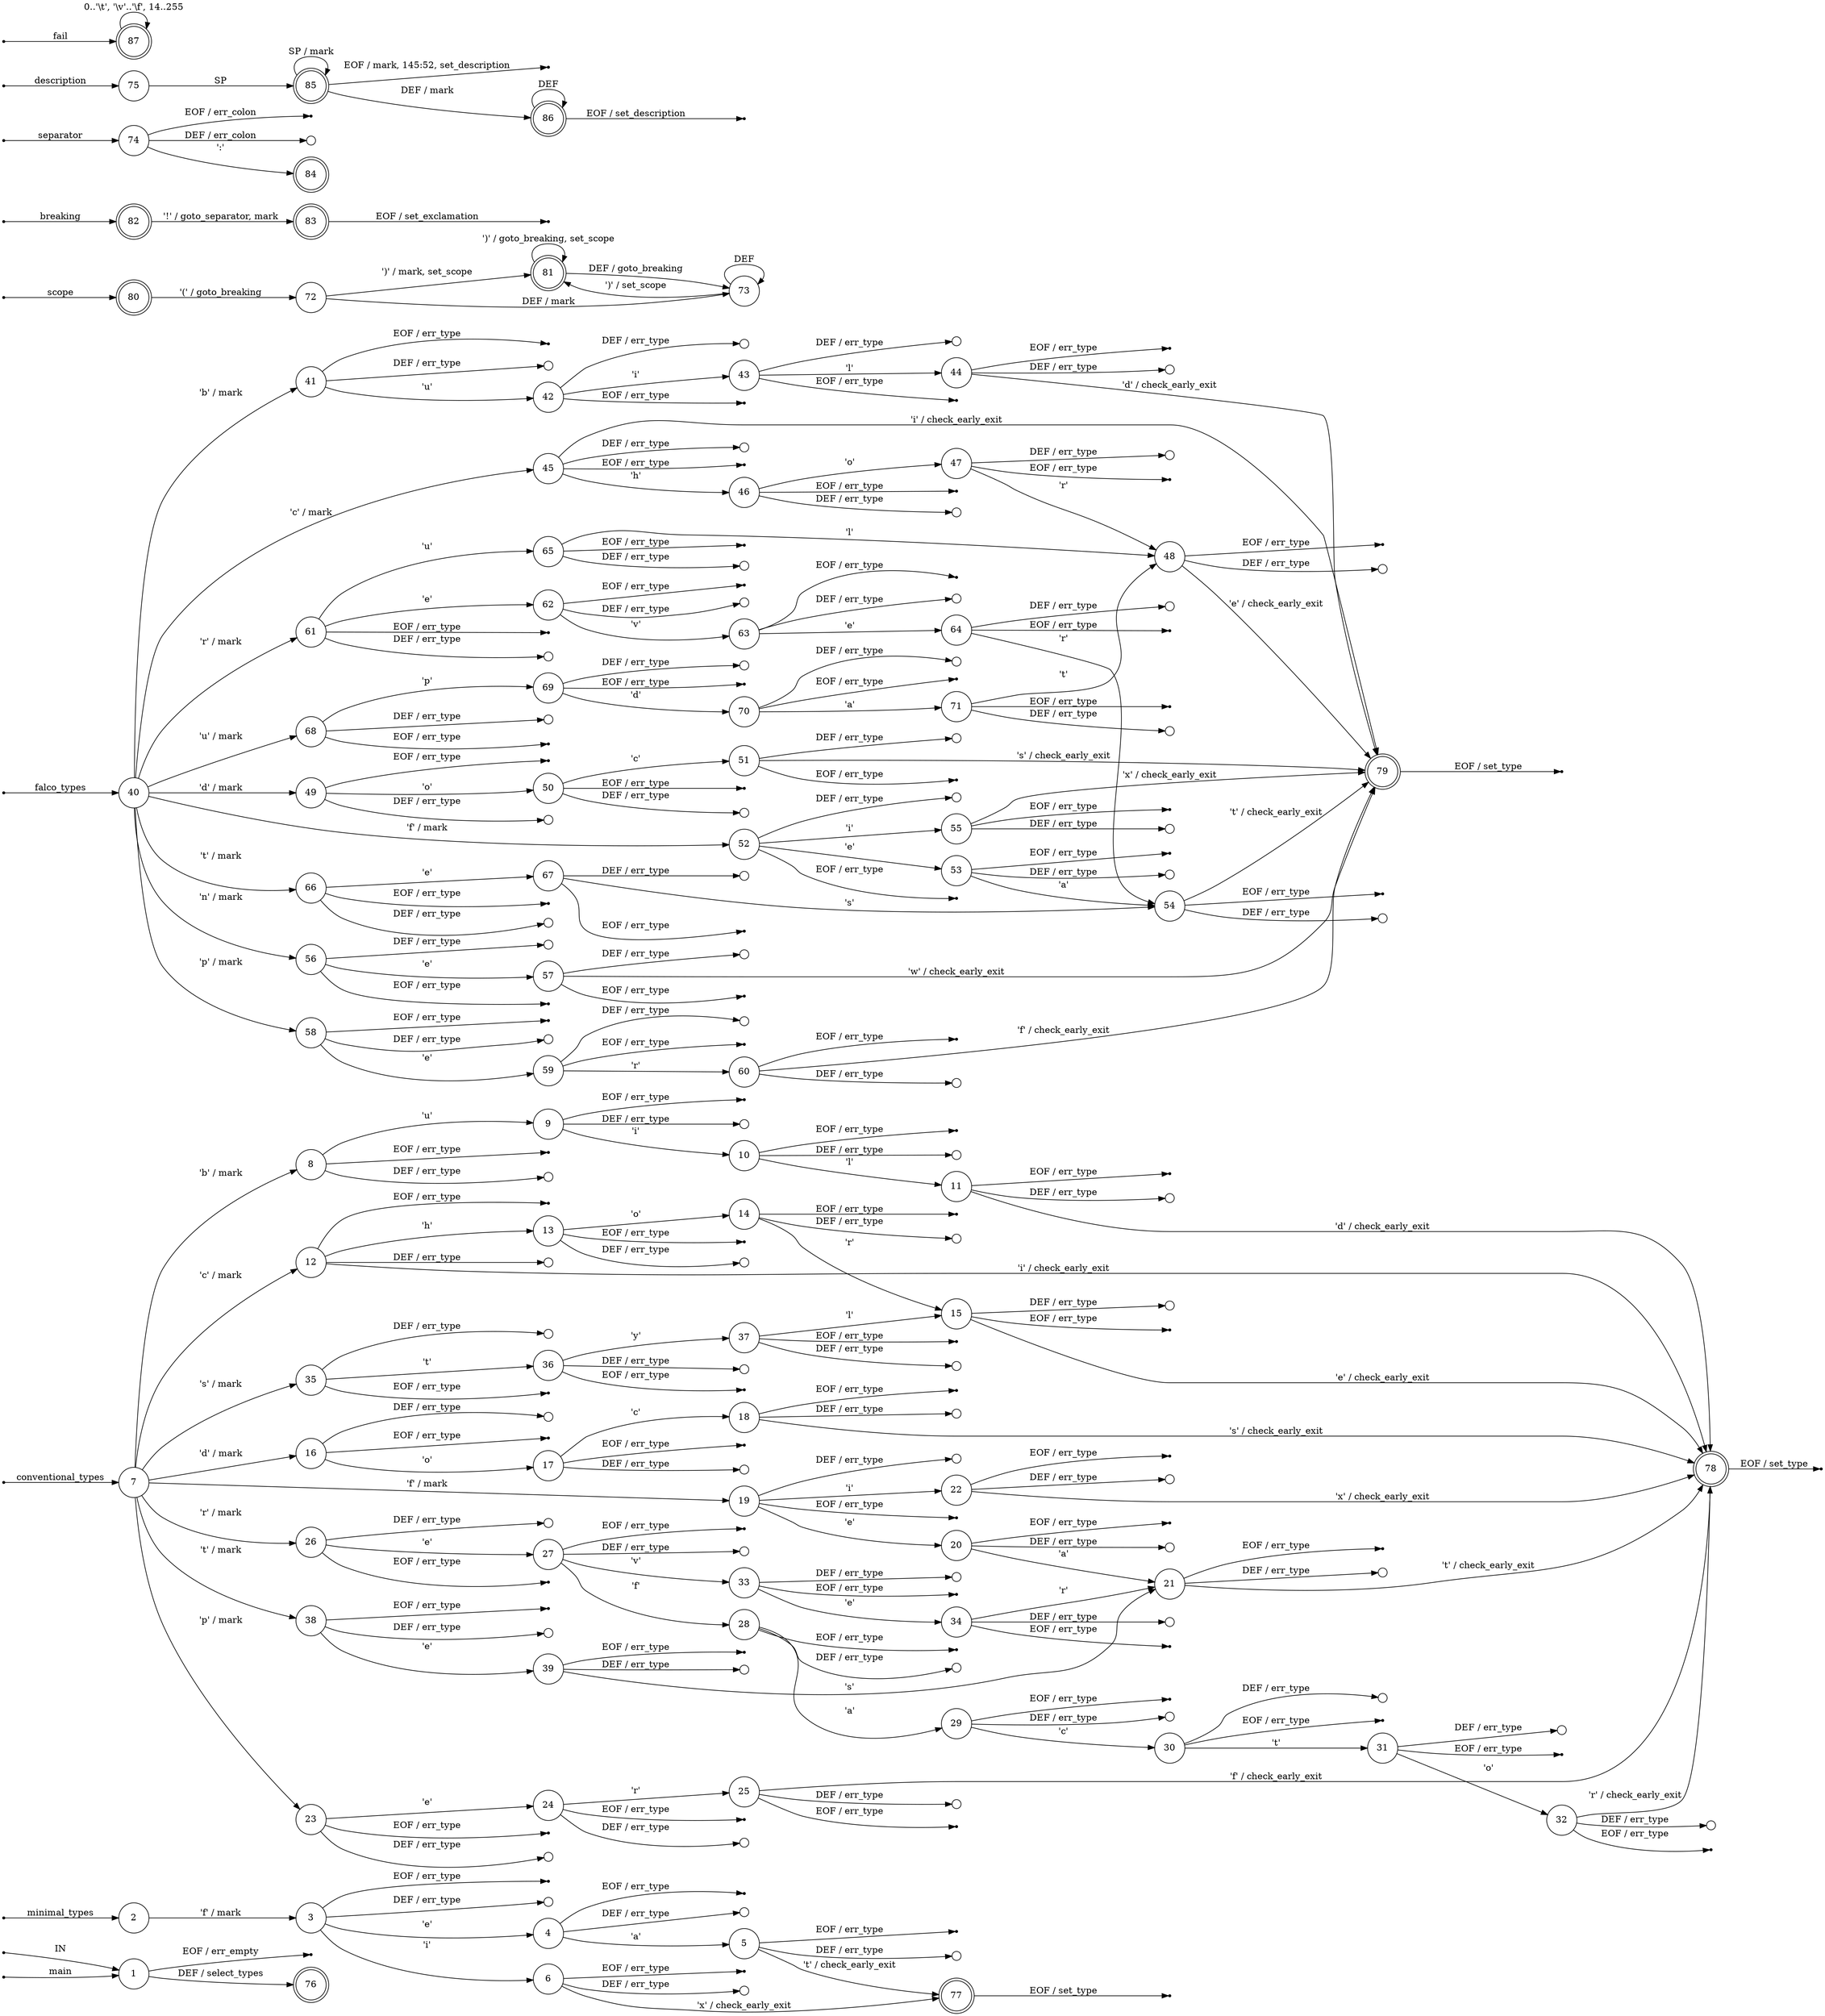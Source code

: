 digraph conventionalcommits {
	rankdir=LR;
	node [ shape = point ];
	ENTRY;
	en_2;
	en_7;
	en_40;
	en_80;
	en_82;
	en_74;
	en_75;
	en_87;
	en_1;
	eof_1;
	eof_3;
	eof_4;
	eof_5;
	eof_6;
	eof_8;
	eof_9;
	eof_10;
	eof_11;
	eof_12;
	eof_13;
	eof_14;
	eof_15;
	eof_16;
	eof_17;
	eof_18;
	eof_19;
	eof_20;
	eof_21;
	eof_22;
	eof_23;
	eof_24;
	eof_25;
	eof_26;
	eof_27;
	eof_28;
	eof_29;
	eof_30;
	eof_31;
	eof_32;
	eof_33;
	eof_34;
	eof_35;
	eof_36;
	eof_37;
	eof_38;
	eof_39;
	eof_41;
	eof_42;
	eof_43;
	eof_44;
	eof_45;
	eof_46;
	eof_47;
	eof_48;
	eof_49;
	eof_50;
	eof_51;
	eof_52;
	eof_53;
	eof_54;
	eof_55;
	eof_56;
	eof_57;
	eof_58;
	eof_59;
	eof_60;
	eof_61;
	eof_62;
	eof_63;
	eof_64;
	eof_65;
	eof_66;
	eof_67;
	eof_68;
	eof_69;
	eof_70;
	eof_71;
	eof_74;
	eof_77;
	eof_78;
	eof_79;
	eof_83;
	eof_85;
	eof_86;
	node [ shape = circle, height = 0.2 ];
	err_3 [ label=""];
	err_4 [ label=""];
	err_5 [ label=""];
	err_6 [ label=""];
	err_8 [ label=""];
	err_9 [ label=""];
	err_10 [ label=""];
	err_11 [ label=""];
	err_12 [ label=""];
	err_13 [ label=""];
	err_14 [ label=""];
	err_15 [ label=""];
	err_16 [ label=""];
	err_17 [ label=""];
	err_18 [ label=""];
	err_19 [ label=""];
	err_20 [ label=""];
	err_21 [ label=""];
	err_22 [ label=""];
	err_23 [ label=""];
	err_24 [ label=""];
	err_25 [ label=""];
	err_26 [ label=""];
	err_27 [ label=""];
	err_28 [ label=""];
	err_29 [ label=""];
	err_30 [ label=""];
	err_31 [ label=""];
	err_32 [ label=""];
	err_33 [ label=""];
	err_34 [ label=""];
	err_35 [ label=""];
	err_36 [ label=""];
	err_37 [ label=""];
	err_38 [ label=""];
	err_39 [ label=""];
	err_41 [ label=""];
	err_42 [ label=""];
	err_43 [ label=""];
	err_44 [ label=""];
	err_45 [ label=""];
	err_46 [ label=""];
	err_47 [ label=""];
	err_48 [ label=""];
	err_49 [ label=""];
	err_50 [ label=""];
	err_51 [ label=""];
	err_52 [ label=""];
	err_53 [ label=""];
	err_54 [ label=""];
	err_55 [ label=""];
	err_56 [ label=""];
	err_57 [ label=""];
	err_58 [ label=""];
	err_59 [ label=""];
	err_60 [ label=""];
	err_61 [ label=""];
	err_62 [ label=""];
	err_63 [ label=""];
	err_64 [ label=""];
	err_65 [ label=""];
	err_66 [ label=""];
	err_67 [ label=""];
	err_68 [ label=""];
	err_69 [ label=""];
	err_70 [ label=""];
	err_71 [ label=""];
	err_74 [ label=""];
	node [ fixedsize = true, height = 0.65, shape = doublecircle ];
	76;
	77;
	78;
	79;
	80;
	81;
	82;
	83;
	84;
	85;
	86;
	87;
	node [ shape = circle ];
	1 -> 76 [ label = "DEF / select_types" ];
	2 -> 3 [ label = "'f' / mark" ];
	3 -> 4 [ label = "'e'" ];
	3 -> 6 [ label = "'i'" ];
	3 -> err_3 [ label = "DEF / err_type" ];
	4 -> 5 [ label = "'a'" ];
	4 -> err_4 [ label = "DEF / err_type" ];
	5 -> 77 [ label = "'t' / check_early_exit" ];
	5 -> err_5 [ label = "DEF / err_type" ];
	6 -> 77 [ label = "'x' / check_early_exit" ];
	6 -> err_6 [ label = "DEF / err_type" ];
	7 -> 8 [ label = "'b' / mark" ];
	7 -> 12 [ label = "'c' / mark" ];
	7 -> 16 [ label = "'d' / mark" ];
	7 -> 19 [ label = "'f' / mark" ];
	7 -> 23 [ label = "'p' / mark" ];
	7 -> 26 [ label = "'r' / mark" ];
	7 -> 35 [ label = "'s' / mark" ];
	7 -> 38 [ label = "'t' / mark" ];
	8 -> 9 [ label = "'u'" ];
	8 -> err_8 [ label = "DEF / err_type" ];
	9 -> 10 [ label = "'i'" ];
	9 -> err_9 [ label = "DEF / err_type" ];
	10 -> 11 [ label = "'l'" ];
	10 -> err_10 [ label = "DEF / err_type" ];
	11 -> 78 [ label = "'d' / check_early_exit" ];
	11 -> err_11 [ label = "DEF / err_type" ];
	12 -> 13 [ label = "'h'" ];
	12 -> 78 [ label = "'i' / check_early_exit" ];
	12 -> err_12 [ label = "DEF / err_type" ];
	13 -> 14 [ label = "'o'" ];
	13 -> err_13 [ label = "DEF / err_type" ];
	14 -> 15 [ label = "'r'" ];
	14 -> err_14 [ label = "DEF / err_type" ];
	15 -> 78 [ label = "'e' / check_early_exit" ];
	15 -> err_15 [ label = "DEF / err_type" ];
	16 -> 17 [ label = "'o'" ];
	16 -> err_16 [ label = "DEF / err_type" ];
	17 -> 18 [ label = "'c'" ];
	17 -> err_17 [ label = "DEF / err_type" ];
	18 -> 78 [ label = "'s' / check_early_exit" ];
	18 -> err_18 [ label = "DEF / err_type" ];
	19 -> 20 [ label = "'e'" ];
	19 -> 22 [ label = "'i'" ];
	19 -> err_19 [ label = "DEF / err_type" ];
	20 -> 21 [ label = "'a'" ];
	20 -> err_20 [ label = "DEF / err_type" ];
	21 -> 78 [ label = "'t' / check_early_exit" ];
	21 -> err_21 [ label = "DEF / err_type" ];
	22 -> 78 [ label = "'x' / check_early_exit" ];
	22 -> err_22 [ label = "DEF / err_type" ];
	23 -> 24 [ label = "'e'" ];
	23 -> err_23 [ label = "DEF / err_type" ];
	24 -> 25 [ label = "'r'" ];
	24 -> err_24 [ label = "DEF / err_type" ];
	25 -> 78 [ label = "'f' / check_early_exit" ];
	25 -> err_25 [ label = "DEF / err_type" ];
	26 -> 27 [ label = "'e'" ];
	26 -> err_26 [ label = "DEF / err_type" ];
	27 -> 28 [ label = "'f'" ];
	27 -> 33 [ label = "'v'" ];
	27 -> err_27 [ label = "DEF / err_type" ];
	28 -> 29 [ label = "'a'" ];
	28 -> err_28 [ label = "DEF / err_type" ];
	29 -> 30 [ label = "'c'" ];
	29 -> err_29 [ label = "DEF / err_type" ];
	30 -> 31 [ label = "'t'" ];
	30 -> err_30 [ label = "DEF / err_type" ];
	31 -> 32 [ label = "'o'" ];
	31 -> err_31 [ label = "DEF / err_type" ];
	32 -> 78 [ label = "'r' / check_early_exit" ];
	32 -> err_32 [ label = "DEF / err_type" ];
	33 -> 34 [ label = "'e'" ];
	33 -> err_33 [ label = "DEF / err_type" ];
	34 -> 21 [ label = "'r'" ];
	34 -> err_34 [ label = "DEF / err_type" ];
	35 -> 36 [ label = "'t'" ];
	35 -> err_35 [ label = "DEF / err_type" ];
	36 -> 37 [ label = "'y'" ];
	36 -> err_36 [ label = "DEF / err_type" ];
	37 -> 15 [ label = "'l'" ];
	37 -> err_37 [ label = "DEF / err_type" ];
	38 -> 39 [ label = "'e'" ];
	38 -> err_38 [ label = "DEF / err_type" ];
	39 -> 21 [ label = "'s'" ];
	39 -> err_39 [ label = "DEF / err_type" ];
	40 -> 41 [ label = "'b' / mark" ];
	40 -> 45 [ label = "'c' / mark" ];
	40 -> 49 [ label = "'d' / mark" ];
	40 -> 52 [ label = "'f' / mark" ];
	40 -> 56 [ label = "'n' / mark" ];
	40 -> 58 [ label = "'p' / mark" ];
	40 -> 61 [ label = "'r' / mark" ];
	40 -> 66 [ label = "'t' / mark" ];
	40 -> 68 [ label = "'u' / mark" ];
	41 -> 42 [ label = "'u'" ];
	41 -> err_41 [ label = "DEF / err_type" ];
	42 -> 43 [ label = "'i'" ];
	42 -> err_42 [ label = "DEF / err_type" ];
	43 -> 44 [ label = "'l'" ];
	43 -> err_43 [ label = "DEF / err_type" ];
	44 -> 79 [ label = "'d' / check_early_exit" ];
	44 -> err_44 [ label = "DEF / err_type" ];
	45 -> 46 [ label = "'h'" ];
	45 -> 79 [ label = "'i' / check_early_exit" ];
	45 -> err_45 [ label = "DEF / err_type" ];
	46 -> 47 [ label = "'o'" ];
	46 -> err_46 [ label = "DEF / err_type" ];
	47 -> 48 [ label = "'r'" ];
	47 -> err_47 [ label = "DEF / err_type" ];
	48 -> 79 [ label = "'e' / check_early_exit" ];
	48 -> err_48 [ label = "DEF / err_type" ];
	49 -> 50 [ label = "'o'" ];
	49 -> err_49 [ label = "DEF / err_type" ];
	50 -> 51 [ label = "'c'" ];
	50 -> err_50 [ label = "DEF / err_type" ];
	51 -> 79 [ label = "'s' / check_early_exit" ];
	51 -> err_51 [ label = "DEF / err_type" ];
	52 -> 53 [ label = "'e'" ];
	52 -> 55 [ label = "'i'" ];
	52 -> err_52 [ label = "DEF / err_type" ];
	53 -> 54 [ label = "'a'" ];
	53 -> err_53 [ label = "DEF / err_type" ];
	54 -> 79 [ label = "'t' / check_early_exit" ];
	54 -> err_54 [ label = "DEF / err_type" ];
	55 -> 79 [ label = "'x' / check_early_exit" ];
	55 -> err_55 [ label = "DEF / err_type" ];
	56 -> 57 [ label = "'e'" ];
	56 -> err_56 [ label = "DEF / err_type" ];
	57 -> 79 [ label = "'w' / check_early_exit" ];
	57 -> err_57 [ label = "DEF / err_type" ];
	58 -> 59 [ label = "'e'" ];
	58 -> err_58 [ label = "DEF / err_type" ];
	59 -> 60 [ label = "'r'" ];
	59 -> err_59 [ label = "DEF / err_type" ];
	60 -> 79 [ label = "'f' / check_early_exit" ];
	60 -> err_60 [ label = "DEF / err_type" ];
	61 -> 62 [ label = "'e'" ];
	61 -> 65 [ label = "'u'" ];
	61 -> err_61 [ label = "DEF / err_type" ];
	62 -> 63 [ label = "'v'" ];
	62 -> err_62 [ label = "DEF / err_type" ];
	63 -> 64 [ label = "'e'" ];
	63 -> err_63 [ label = "DEF / err_type" ];
	64 -> 54 [ label = "'r'" ];
	64 -> err_64 [ label = "DEF / err_type" ];
	65 -> 48 [ label = "'l'" ];
	65 -> err_65 [ label = "DEF / err_type" ];
	66 -> 67 [ label = "'e'" ];
	66 -> err_66 [ label = "DEF / err_type" ];
	67 -> 54 [ label = "'s'" ];
	67 -> err_67 [ label = "DEF / err_type" ];
	68 -> 69 [ label = "'p'" ];
	68 -> err_68 [ label = "DEF / err_type" ];
	69 -> 70 [ label = "'d'" ];
	69 -> err_69 [ label = "DEF / err_type" ];
	70 -> 71 [ label = "'a'" ];
	70 -> err_70 [ label = "DEF / err_type" ];
	71 -> 48 [ label = "'t'" ];
	71 -> err_71 [ label = "DEF / err_type" ];
	72 -> 81 [ label = "')' / mark, set_scope" ];
	72 -> 73 [ label = "DEF / mark" ];
	73 -> 81 [ label = "')' / set_scope" ];
	73 -> 73 [ label = "DEF" ];
	74 -> 84 [ label = "':'" ];
	74 -> err_74 [ label = "DEF / err_colon" ];
	75 -> 85 [ label = "SP" ];
	80 -> 72 [ label = "'(' / goto_breaking" ];
	81 -> 81 [ label = "')' / goto_breaking, set_scope" ];
	81 -> 73 [ label = "DEF / goto_breaking" ];
	82 -> 83 [ label = "'!' / goto_separator, mark" ];
	85 -> 85 [ label = "SP / mark" ];
	85 -> 86 [ label = "DEF / mark" ];
	86 -> 86 [ label = "DEF" ];
	87 -> 87 [ label = "0..'\\t', '\\v'..'\\f', 14..255" ];
	ENTRY -> 1 [ label = "IN" ];
	en_2 -> 2 [ label = "minimal_types" ];
	en_7 -> 7 [ label = "conventional_types" ];
	en_40 -> 40 [ label = "falco_types" ];
	en_80 -> 80 [ label = "scope" ];
	en_82 -> 82 [ label = "breaking" ];
	en_74 -> 74 [ label = "separator" ];
	en_75 -> 75 [ label = "description" ];
	en_87 -> 87 [ label = "fail" ];
	en_1 -> 1 [ label = "main" ];
	1 -> eof_1 [ label = "EOF / err_empty" ];
	3 -> eof_3 [ label = "EOF / err_type" ];
	4 -> eof_4 [ label = "EOF / err_type" ];
	5 -> eof_5 [ label = "EOF / err_type" ];
	6 -> eof_6 [ label = "EOF / err_type" ];
	8 -> eof_8 [ label = "EOF / err_type" ];
	9 -> eof_9 [ label = "EOF / err_type" ];
	10 -> eof_10 [ label = "EOF / err_type" ];
	11 -> eof_11 [ label = "EOF / err_type" ];
	12 -> eof_12 [ label = "EOF / err_type" ];
	13 -> eof_13 [ label = "EOF / err_type" ];
	14 -> eof_14 [ label = "EOF / err_type" ];
	15 -> eof_15 [ label = "EOF / err_type" ];
	16 -> eof_16 [ label = "EOF / err_type" ];
	17 -> eof_17 [ label = "EOF / err_type" ];
	18 -> eof_18 [ label = "EOF / err_type" ];
	19 -> eof_19 [ label = "EOF / err_type" ];
	20 -> eof_20 [ label = "EOF / err_type" ];
	21 -> eof_21 [ label = "EOF / err_type" ];
	22 -> eof_22 [ label = "EOF / err_type" ];
	23 -> eof_23 [ label = "EOF / err_type" ];
	24 -> eof_24 [ label = "EOF / err_type" ];
	25 -> eof_25 [ label = "EOF / err_type" ];
	26 -> eof_26 [ label = "EOF / err_type" ];
	27 -> eof_27 [ label = "EOF / err_type" ];
	28 -> eof_28 [ label = "EOF / err_type" ];
	29 -> eof_29 [ label = "EOF / err_type" ];
	30 -> eof_30 [ label = "EOF / err_type" ];
	31 -> eof_31 [ label = "EOF / err_type" ];
	32 -> eof_32 [ label = "EOF / err_type" ];
	33 -> eof_33 [ label = "EOF / err_type" ];
	34 -> eof_34 [ label = "EOF / err_type" ];
	35 -> eof_35 [ label = "EOF / err_type" ];
	36 -> eof_36 [ label = "EOF / err_type" ];
	37 -> eof_37 [ label = "EOF / err_type" ];
	38 -> eof_38 [ label = "EOF / err_type" ];
	39 -> eof_39 [ label = "EOF / err_type" ];
	41 -> eof_41 [ label = "EOF / err_type" ];
	42 -> eof_42 [ label = "EOF / err_type" ];
	43 -> eof_43 [ label = "EOF / err_type" ];
	44 -> eof_44 [ label = "EOF / err_type" ];
	45 -> eof_45 [ label = "EOF / err_type" ];
	46 -> eof_46 [ label = "EOF / err_type" ];
	47 -> eof_47 [ label = "EOF / err_type" ];
	48 -> eof_48 [ label = "EOF / err_type" ];
	49 -> eof_49 [ label = "EOF / err_type" ];
	50 -> eof_50 [ label = "EOF / err_type" ];
	51 -> eof_51 [ label = "EOF / err_type" ];
	52 -> eof_52 [ label = "EOF / err_type" ];
	53 -> eof_53 [ label = "EOF / err_type" ];
	54 -> eof_54 [ label = "EOF / err_type" ];
	55 -> eof_55 [ label = "EOF / err_type" ];
	56 -> eof_56 [ label = "EOF / err_type" ];
	57 -> eof_57 [ label = "EOF / err_type" ];
	58 -> eof_58 [ label = "EOF / err_type" ];
	59 -> eof_59 [ label = "EOF / err_type" ];
	60 -> eof_60 [ label = "EOF / err_type" ];
	61 -> eof_61 [ label = "EOF / err_type" ];
	62 -> eof_62 [ label = "EOF / err_type" ];
	63 -> eof_63 [ label = "EOF / err_type" ];
	64 -> eof_64 [ label = "EOF / err_type" ];
	65 -> eof_65 [ label = "EOF / err_type" ];
	66 -> eof_66 [ label = "EOF / err_type" ];
	67 -> eof_67 [ label = "EOF / err_type" ];
	68 -> eof_68 [ label = "EOF / err_type" ];
	69 -> eof_69 [ label = "EOF / err_type" ];
	70 -> eof_70 [ label = "EOF / err_type" ];
	71 -> eof_71 [ label = "EOF / err_type" ];
	74 -> eof_74 [ label = "EOF / err_colon" ];
	77 -> eof_77 [ label = "EOF / set_type" ];
	78 -> eof_78 [ label = "EOF / set_type" ];
	79 -> eof_79 [ label = "EOF / set_type" ];
	83 -> eof_83 [ label = "EOF / set_exclamation" ];
	85 -> eof_85 [ label = "EOF / mark, 145:52, set_description" ];
	86 -> eof_86 [ label = "EOF / set_description" ];
}

